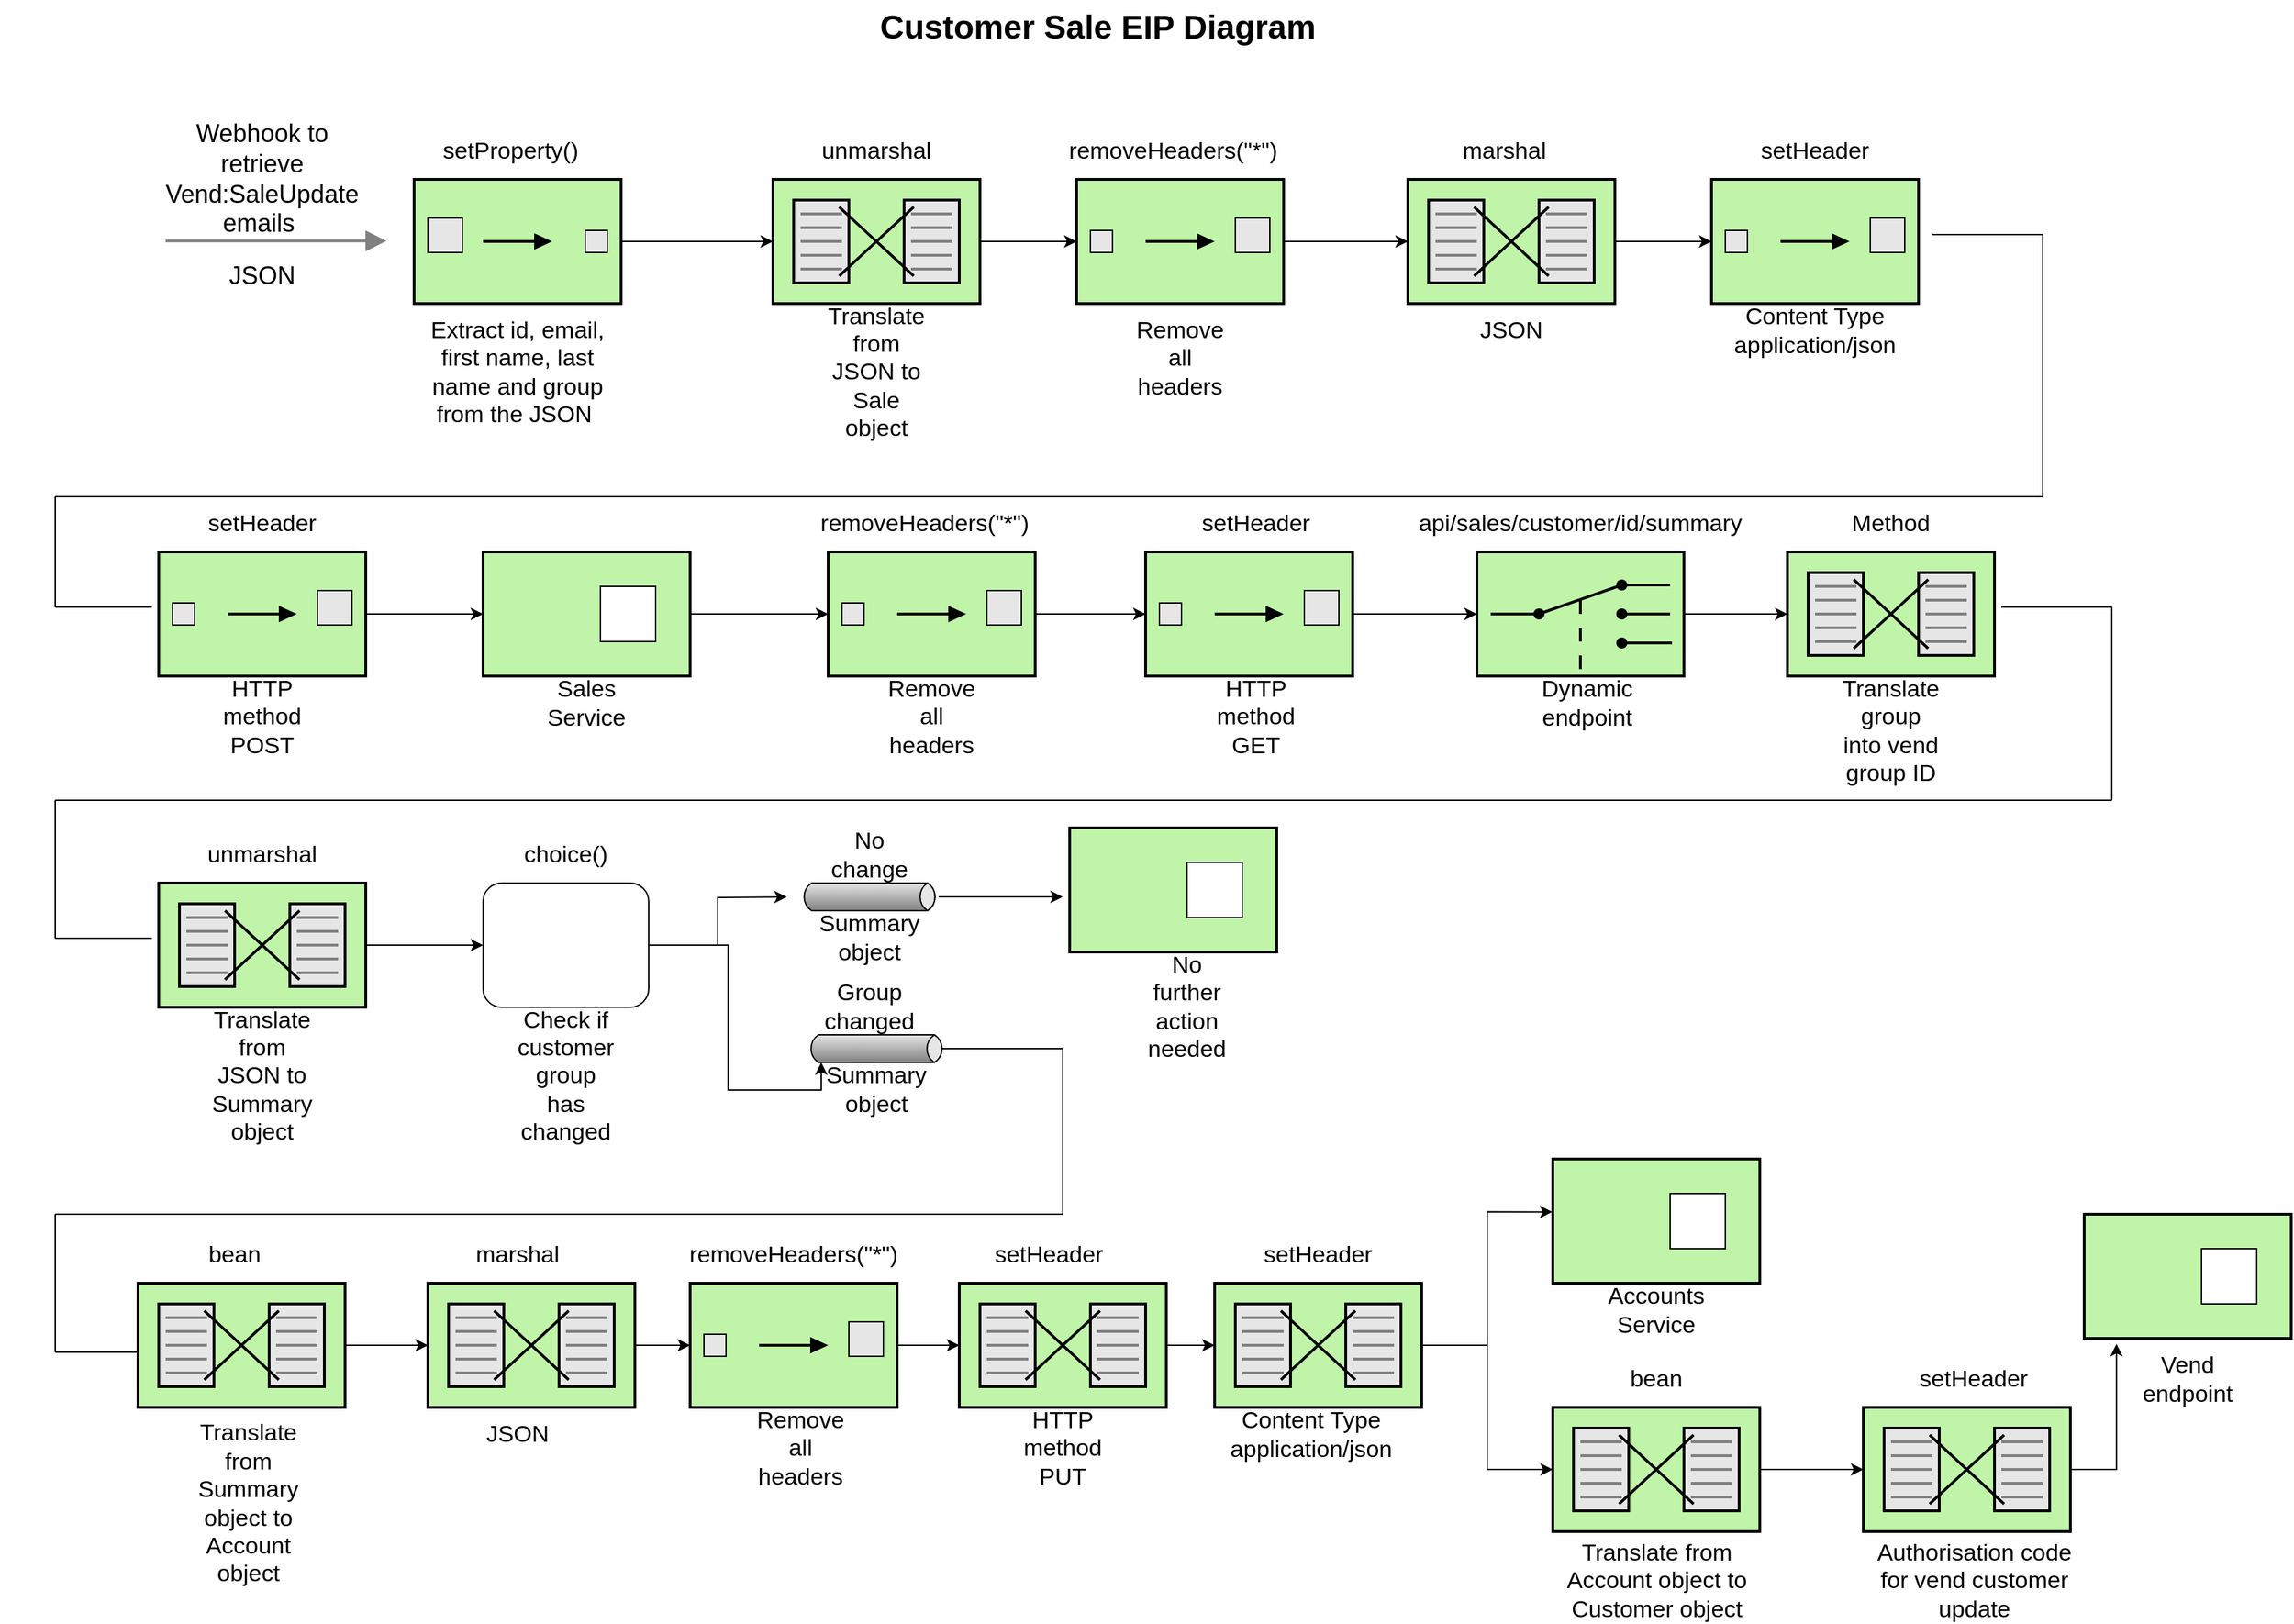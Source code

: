 <mxfile version="13.1.3" type="device"><diagram name="Page-1" id="74b105a0-9070-1c63-61bc-23e55f88626e"><mxGraphModel dx="1564" dy="874" grid="1" gridSize="10" guides="1" tooltips="1" connect="1" arrows="1" fold="1" page="1" pageScale="1.5" pageWidth="1169" pageHeight="826" background="none" math="0" shadow="0"><root><mxCell id="0" style=";html=1;"/><mxCell id="1" style=";html=1;" parent="0"/><mxCell id="10b056a9c633e61c-30" value="Customer Sale EIP Diagram" style="text;strokeColor=none;fillColor=none;html=1;fontSize=24;fontStyle=1;verticalAlign=middle;align=center;" parent="1" vertex="1"><mxGeometry x="80" y="40" width="1590" height="40" as="geometry"/></mxCell><mxCell id="W0YMcBErsmJxGQhz0_tE-1" value="" style="edgeStyle=none;html=1;strokeColor=#808080;endArrow=block;endSize=10;dashed=0;verticalAlign=bottom;strokeWidth=2;" edge="1" parent="1"><mxGeometry width="160" relative="1" as="geometry"><mxPoint x="200" y="214.58" as="sourcePoint"/><mxPoint x="360" y="214.58" as="targetPoint"/></mxGeometry></mxCell><mxCell id="W0YMcBErsmJxGQhz0_tE-2" value="&lt;span style=&quot;font-size: 18px&quot;&gt;Webhook to retrieve Vend:SaleUpdate emails&amp;nbsp;&lt;/span&gt;" style="text;html=1;strokeColor=none;fillColor=none;align=center;verticalAlign=middle;whiteSpace=wrap;rounded=0;" vertex="1" parent="1"><mxGeometry x="250" y="160" width="40" height="20" as="geometry"/></mxCell><mxCell id="W0YMcBErsmJxGQhz0_tE-3" value="&lt;font style=&quot;font-size: 18px&quot;&gt;JSON&lt;/font&gt;" style="text;html=1;strokeColor=none;fillColor=none;align=center;verticalAlign=middle;whiteSpace=wrap;rounded=0;" vertex="1" parent="1"><mxGeometry x="250" y="230" width="40" height="20" as="geometry"/></mxCell><mxCell id="W0YMcBErsmJxGQhz0_tE-8" style="edgeStyle=orthogonalEdgeStyle;rounded=0;orthogonalLoop=1;jettySize=auto;html=1;entryX=0;entryY=0.5;entryDx=0;entryDy=0;entryPerimeter=0;fontSize=14;" edge="1" parent="1" source="W0YMcBErsmJxGQhz0_tE-4" target="W0YMcBErsmJxGQhz0_tE-7"><mxGeometry relative="1" as="geometry"/></mxCell><mxCell id="W0YMcBErsmJxGQhz0_tE-4" value="" style="strokeWidth=2;outlineConnect=0;dashed=0;align=center;fontSize=8;fillColor=#c0f5a9;verticalLabelPosition=bottom;verticalAlign=top;shape=mxgraph.eip.content_filter;" vertex="1" parent="1"><mxGeometry x="380" y="170" width="150" height="90" as="geometry"/></mxCell><mxCell id="W0YMcBErsmJxGQhz0_tE-5" value="&lt;font style=&quot;font-size: 17px&quot;&gt;setProperty()&lt;/font&gt;" style="text;html=1;strokeColor=none;fillColor=none;align=center;verticalAlign=middle;whiteSpace=wrap;rounded=0;" vertex="1" parent="1"><mxGeometry x="430" y="140" width="40" height="20" as="geometry"/></mxCell><mxCell id="W0YMcBErsmJxGQhz0_tE-6" value="&lt;font style=&quot;font-size: 17px&quot;&gt;Extract id, email, first name, last name and group from the JSON&amp;nbsp;&lt;/font&gt;" style="text;html=1;strokeColor=none;fillColor=none;align=center;verticalAlign=middle;whiteSpace=wrap;rounded=0;fontSize=14;" vertex="1" parent="1"><mxGeometry x="390" y="290" width="130" height="40" as="geometry"/></mxCell><mxCell id="W0YMcBErsmJxGQhz0_tE-13" style="edgeStyle=orthogonalEdgeStyle;rounded=0;orthogonalLoop=1;jettySize=auto;html=1;entryX=0;entryY=0.5;entryDx=0;entryDy=0;entryPerimeter=0;fontSize=14;" edge="1" parent="1" source="W0YMcBErsmJxGQhz0_tE-7" target="W0YMcBErsmJxGQhz0_tE-12"><mxGeometry relative="1" as="geometry"/></mxCell><mxCell id="W0YMcBErsmJxGQhz0_tE-7" value="" style="strokeWidth=2;outlineConnect=0;dashed=0;align=center;fontSize=8;shape=mxgraph.eip.message_translator;fillColor=#c0f5a9;verticalLabelPosition=bottom;verticalAlign=top;" vertex="1" parent="1"><mxGeometry x="640" y="170" width="150" height="90" as="geometry"/></mxCell><mxCell id="W0YMcBErsmJxGQhz0_tE-9" value="&lt;font style=&quot;font-size: 17px&quot;&gt;unmarshal&lt;/font&gt;" style="text;html=1;strokeColor=none;fillColor=none;align=center;verticalAlign=middle;whiteSpace=wrap;rounded=0;fontSize=14;" vertex="1" parent="1"><mxGeometry x="695" y="140" width="40" height="20" as="geometry"/></mxCell><mxCell id="W0YMcBErsmJxGQhz0_tE-10" value="&lt;font style=&quot;font-size: 17px&quot;&gt;Translate from JSON to Sale object&lt;/font&gt;" style="text;html=1;strokeColor=none;fillColor=none;align=center;verticalAlign=middle;whiteSpace=wrap;rounded=0;fontSize=14;" vertex="1" parent="1"><mxGeometry x="695" y="300" width="40" height="20" as="geometry"/></mxCell><mxCell id="W0YMcBErsmJxGQhz0_tE-22" style="edgeStyle=orthogonalEdgeStyle;rounded=0;orthogonalLoop=1;jettySize=auto;html=1;entryX=0;entryY=0.5;entryDx=0;entryDy=0;entryPerimeter=0;fontSize=14;" edge="1" parent="1" source="W0YMcBErsmJxGQhz0_tE-12" target="W0YMcBErsmJxGQhz0_tE-21"><mxGeometry relative="1" as="geometry"/></mxCell><mxCell id="W0YMcBErsmJxGQhz0_tE-12" value="" style="strokeWidth=2;outlineConnect=0;dashed=0;align=center;fontSize=8;fillColor=#c0f5a9;verticalLabelPosition=bottom;verticalAlign=top;shape=mxgraph.eip.content_enricher;" vertex="1" parent="1"><mxGeometry x="860" y="170" width="150" height="90" as="geometry"/></mxCell><mxCell id="W0YMcBErsmJxGQhz0_tE-14" value="&lt;font style=&quot;font-size: 17px&quot;&gt;removeHeaders(&quot;*&quot;)&lt;/font&gt;" style="text;html=1;strokeColor=none;fillColor=none;align=center;verticalAlign=middle;whiteSpace=wrap;rounded=0;fontSize=14;" vertex="1" parent="1"><mxGeometry x="910" y="140" width="40" height="20" as="geometry"/></mxCell><mxCell id="W0YMcBErsmJxGQhz0_tE-15" value="&lt;font style=&quot;font-size: 17px&quot;&gt;Remove all headers&lt;/font&gt;" style="text;html=1;strokeColor=none;fillColor=none;align=center;verticalAlign=middle;whiteSpace=wrap;rounded=0;fontSize=14;" vertex="1" parent="1"><mxGeometry x="915" y="290" width="40" height="20" as="geometry"/></mxCell><mxCell id="W0YMcBErsmJxGQhz0_tE-26" style="edgeStyle=orthogonalEdgeStyle;rounded=0;orthogonalLoop=1;jettySize=auto;html=1;entryX=0;entryY=0.5;entryDx=0;entryDy=0;entryPerimeter=0;fontSize=14;" edge="1" parent="1" source="W0YMcBErsmJxGQhz0_tE-21" target="W0YMcBErsmJxGQhz0_tE-25"><mxGeometry relative="1" as="geometry"/></mxCell><mxCell id="W0YMcBErsmJxGQhz0_tE-21" value="" style="strokeWidth=2;outlineConnect=0;dashed=0;align=center;fontSize=8;shape=mxgraph.eip.message_translator;fillColor=#c0f5a9;verticalLabelPosition=bottom;verticalAlign=top;" vertex="1" parent="1"><mxGeometry x="1100" y="170" width="150" height="90" as="geometry"/></mxCell><mxCell id="W0YMcBErsmJxGQhz0_tE-23" value="&lt;font style=&quot;font-size: 17px&quot;&gt;marshal&lt;/font&gt;" style="text;html=1;strokeColor=none;fillColor=none;align=center;verticalAlign=middle;whiteSpace=wrap;rounded=0;fontSize=14;" vertex="1" parent="1"><mxGeometry x="1150" y="140" width="40" height="20" as="geometry"/></mxCell><mxCell id="W0YMcBErsmJxGQhz0_tE-24" value="&lt;font style=&quot;font-size: 17px&quot;&gt;JSON&lt;/font&gt;" style="text;html=1;strokeColor=none;fillColor=none;align=center;verticalAlign=middle;whiteSpace=wrap;rounded=0;fontSize=14;" vertex="1" parent="1"><mxGeometry x="1155" y="270" width="40" height="20" as="geometry"/></mxCell><mxCell id="W0YMcBErsmJxGQhz0_tE-25" value="" style="strokeWidth=2;outlineConnect=0;dashed=0;align=center;fontSize=8;fillColor=#c0f5a9;verticalLabelPosition=bottom;verticalAlign=top;shape=mxgraph.eip.content_enricher;" vertex="1" parent="1"><mxGeometry x="1320" y="170" width="150" height="90" as="geometry"/></mxCell><mxCell id="W0YMcBErsmJxGQhz0_tE-27" value="&lt;font style=&quot;font-size: 17px&quot;&gt;setHeader&lt;/font&gt;" style="text;html=1;strokeColor=none;fillColor=none;align=center;verticalAlign=middle;whiteSpace=wrap;rounded=0;fontSize=14;" vertex="1" parent="1"><mxGeometry x="1375" y="140" width="40" height="20" as="geometry"/></mxCell><mxCell id="W0YMcBErsmJxGQhz0_tE-28" value="Content Type application/json" style="text;html=1;strokeColor=none;fillColor=none;align=center;verticalAlign=middle;whiteSpace=wrap;rounded=0;fontSize=17;" vertex="1" parent="1"><mxGeometry x="1375" y="270" width="40" height="20" as="geometry"/></mxCell><mxCell id="W0YMcBErsmJxGQhz0_tE-45" style="edgeStyle=orthogonalEdgeStyle;rounded=0;orthogonalLoop=1;jettySize=auto;html=1;entryX=0;entryY=0.5;entryDx=0;entryDy=0;fontSize=17;" edge="1" parent="1" source="W0YMcBErsmJxGQhz0_tE-29" target="W0YMcBErsmJxGQhz0_tE-42"><mxGeometry relative="1" as="geometry"/></mxCell><mxCell id="W0YMcBErsmJxGQhz0_tE-29" value="" style="strokeWidth=2;outlineConnect=0;dashed=0;align=center;fontSize=8;fillColor=#c0f5a9;verticalLabelPosition=bottom;verticalAlign=top;shape=mxgraph.eip.content_enricher;" vertex="1" parent="1"><mxGeometry x="195" y="440" width="150" height="90" as="geometry"/></mxCell><mxCell id="W0YMcBErsmJxGQhz0_tE-34" value="" style="endArrow=none;html=1;fontSize=17;" edge="1" parent="1"><mxGeometry width="50" height="50" relative="1" as="geometry"><mxPoint x="1560" y="320" as="sourcePoint"/><mxPoint x="1560" y="210" as="targetPoint"/></mxGeometry></mxCell><mxCell id="W0YMcBErsmJxGQhz0_tE-35" value="" style="endArrow=none;html=1;fontSize=17;" edge="1" parent="1"><mxGeometry width="50" height="50" relative="1" as="geometry"><mxPoint x="1480" y="210" as="sourcePoint"/><mxPoint x="1560" y="210" as="targetPoint"/></mxGeometry></mxCell><mxCell id="W0YMcBErsmJxGQhz0_tE-36" value="" style="endArrow=none;html=1;fontSize=17;" edge="1" parent="1"><mxGeometry width="50" height="50" relative="1" as="geometry"><mxPoint x="1560" y="400" as="sourcePoint"/><mxPoint x="1560" y="320" as="targetPoint"/></mxGeometry></mxCell><mxCell id="W0YMcBErsmJxGQhz0_tE-37" value="" style="endArrow=none;html=1;fontSize=17;" edge="1" parent="1"><mxGeometry width="50" height="50" relative="1" as="geometry"><mxPoint x="120" y="400" as="sourcePoint"/><mxPoint x="1560" y="400" as="targetPoint"/></mxGeometry></mxCell><mxCell id="W0YMcBErsmJxGQhz0_tE-38" value="" style="endArrow=none;html=1;fontSize=17;" edge="1" parent="1"><mxGeometry width="50" height="50" relative="1" as="geometry"><mxPoint x="120" y="480" as="sourcePoint"/><mxPoint x="120" y="400" as="targetPoint"/></mxGeometry></mxCell><mxCell id="W0YMcBErsmJxGQhz0_tE-39" value="" style="endArrow=none;html=1;fontSize=17;" edge="1" parent="1"><mxGeometry width="50" height="50" relative="1" as="geometry"><mxPoint x="120" y="480" as="sourcePoint"/><mxPoint x="190" y="480" as="targetPoint"/></mxGeometry></mxCell><mxCell id="W0YMcBErsmJxGQhz0_tE-40" value="setHeader" style="text;html=1;strokeColor=none;fillColor=none;align=center;verticalAlign=middle;whiteSpace=wrap;rounded=0;fontSize=17;" vertex="1" parent="1"><mxGeometry x="250" y="410" width="40" height="20" as="geometry"/></mxCell><mxCell id="W0YMcBErsmJxGQhz0_tE-41" value="HTTP method POST" style="text;html=1;strokeColor=none;fillColor=none;align=center;verticalAlign=middle;whiteSpace=wrap;rounded=0;fontSize=17;" vertex="1" parent="1"><mxGeometry x="250" y="550" width="40" height="20" as="geometry"/></mxCell><mxCell id="W0YMcBErsmJxGQhz0_tE-51" style="edgeStyle=orthogonalEdgeStyle;rounded=0;orthogonalLoop=1;jettySize=auto;html=1;fontSize=17;" edge="1" parent="1" source="W0YMcBErsmJxGQhz0_tE-42" target="W0YMcBErsmJxGQhz0_tE-46"><mxGeometry relative="1" as="geometry"/></mxCell><mxCell id="W0YMcBErsmJxGQhz0_tE-42" value="" style="strokeWidth=2;dashed=0;align=center;fontSize=8;shape=rect;verticalLabelPosition=bottom;verticalAlign=top;fillColor=#c0f5a9;" vertex="1" parent="1"><mxGeometry x="430" y="440" width="150" height="90" as="geometry"/></mxCell><mxCell id="W0YMcBErsmJxGQhz0_tE-43" value="" style="strokeWidth=1;dashed=0;align=center;fontSize=8;shape=rect;" vertex="1" parent="W0YMcBErsmJxGQhz0_tE-42"><mxGeometry x="85" y="25" width="40" height="40" as="geometry"/></mxCell><mxCell id="W0YMcBErsmJxGQhz0_tE-44" value="&lt;font style=&quot;font-size: 17px&quot;&gt;Sales Service&lt;/font&gt;" style="text;html=1;strokeColor=none;fillColor=none;align=center;verticalAlign=middle;whiteSpace=wrap;rounded=0;fontSize=17;" vertex="1" parent="1"><mxGeometry x="485" y="540" width="40" height="20" as="geometry"/></mxCell><mxCell id="W0YMcBErsmJxGQhz0_tE-53" style="edgeStyle=orthogonalEdgeStyle;rounded=0;orthogonalLoop=1;jettySize=auto;html=1;entryX=0;entryY=0.5;entryDx=0;entryDy=0;entryPerimeter=0;fontSize=17;" edge="1" parent="1" source="W0YMcBErsmJxGQhz0_tE-46" target="W0YMcBErsmJxGQhz0_tE-52"><mxGeometry relative="1" as="geometry"/></mxCell><mxCell id="W0YMcBErsmJxGQhz0_tE-46" value="" style="strokeWidth=2;outlineConnect=0;dashed=0;align=center;fontSize=8;fillColor=#c0f5a9;verticalLabelPosition=bottom;verticalAlign=top;shape=mxgraph.eip.content_enricher;" vertex="1" parent="1"><mxGeometry x="680" y="440" width="150" height="90" as="geometry"/></mxCell><mxCell id="W0YMcBErsmJxGQhz0_tE-47" value="&lt;font style=&quot;font-size: 17px&quot;&gt;Remove all headers&lt;/font&gt;" style="text;html=1;strokeColor=none;fillColor=none;align=center;verticalAlign=middle;whiteSpace=wrap;rounded=0;fontSize=14;" vertex="1" parent="1"><mxGeometry x="735" y="550" width="40" height="20" as="geometry"/></mxCell><mxCell id="W0YMcBErsmJxGQhz0_tE-50" value="&lt;font style=&quot;font-size: 17px&quot;&gt;removeHeaders(&quot;*&quot;)&lt;/font&gt;" style="text;html=1;strokeColor=none;fillColor=none;align=center;verticalAlign=middle;whiteSpace=wrap;rounded=0;fontSize=14;" vertex="1" parent="1"><mxGeometry x="730" y="410" width="40" height="20" as="geometry"/></mxCell><mxCell id="W0YMcBErsmJxGQhz0_tE-57" style="edgeStyle=orthogonalEdgeStyle;rounded=0;orthogonalLoop=1;jettySize=auto;html=1;entryX=0;entryY=0.5;entryDx=0;entryDy=0;entryPerimeter=0;fontSize=17;" edge="1" parent="1" source="W0YMcBErsmJxGQhz0_tE-52" target="W0YMcBErsmJxGQhz0_tE-56"><mxGeometry relative="1" as="geometry"/></mxCell><mxCell id="W0YMcBErsmJxGQhz0_tE-52" value="" style="strokeWidth=2;outlineConnect=0;dashed=0;align=center;fontSize=8;fillColor=#c0f5a9;verticalLabelPosition=bottom;verticalAlign=top;shape=mxgraph.eip.content_enricher;" vertex="1" parent="1"><mxGeometry x="910" y="440" width="150" height="90" as="geometry"/></mxCell><mxCell id="W0YMcBErsmJxGQhz0_tE-54" value="setHeader" style="text;html=1;strokeColor=none;fillColor=none;align=center;verticalAlign=middle;whiteSpace=wrap;rounded=0;fontSize=17;" vertex="1" parent="1"><mxGeometry x="970" y="410" width="40" height="20" as="geometry"/></mxCell><mxCell id="W0YMcBErsmJxGQhz0_tE-55" value="HTTP method GET" style="text;html=1;strokeColor=none;fillColor=none;align=center;verticalAlign=middle;whiteSpace=wrap;rounded=0;fontSize=17;" vertex="1" parent="1"><mxGeometry x="970" y="550" width="40" height="20" as="geometry"/></mxCell><mxCell id="W0YMcBErsmJxGQhz0_tE-61" style="edgeStyle=orthogonalEdgeStyle;rounded=0;orthogonalLoop=1;jettySize=auto;html=1;entryX=0;entryY=0.5;entryDx=0;entryDy=0;entryPerimeter=0;fontSize=17;" edge="1" parent="1" source="W0YMcBErsmJxGQhz0_tE-56" target="W0YMcBErsmJxGQhz0_tE-60"><mxGeometry relative="1" as="geometry"/></mxCell><mxCell id="W0YMcBErsmJxGQhz0_tE-56" value="" style="strokeWidth=2;outlineConnect=0;dashed=0;align=center;fontSize=8;fillColor=#c0f5a9;verticalLabelPosition=bottom;verticalAlign=top;shape=mxgraph.eip.dynamic_router;" vertex="1" parent="1"><mxGeometry x="1150" y="440" width="150" height="90" as="geometry"/></mxCell><mxCell id="W0YMcBErsmJxGQhz0_tE-58" value="&lt;font style=&quot;font-size: 17px&quot;&gt;Dynamic endpoint&lt;/font&gt;" style="text;html=1;strokeColor=none;fillColor=none;align=center;verticalAlign=middle;whiteSpace=wrap;rounded=0;fontSize=17;" vertex="1" parent="1"><mxGeometry x="1210" y="540" width="40" height="20" as="geometry"/></mxCell><mxCell id="W0YMcBErsmJxGQhz0_tE-59" value="api/sales/customer/id/summary" style="text;html=1;strokeColor=none;fillColor=none;align=center;verticalAlign=middle;whiteSpace=wrap;rounded=0;fontSize=17;" vertex="1" parent="1"><mxGeometry x="1205" y="410" width="40" height="20" as="geometry"/></mxCell><mxCell id="W0YMcBErsmJxGQhz0_tE-60" value="" style="strokeWidth=2;outlineConnect=0;dashed=0;align=center;fontSize=8;shape=mxgraph.eip.message_translator;fillColor=#c0f5a9;verticalLabelPosition=bottom;verticalAlign=top;" vertex="1" parent="1"><mxGeometry x="1375" y="440" width="150" height="90" as="geometry"/></mxCell><mxCell id="W0YMcBErsmJxGQhz0_tE-62" value="Method" style="text;html=1;strokeColor=none;fillColor=none;align=center;verticalAlign=middle;whiteSpace=wrap;rounded=0;fontSize=17;" vertex="1" parent="1"><mxGeometry x="1430" y="410" width="40" height="20" as="geometry"/></mxCell><mxCell id="W0YMcBErsmJxGQhz0_tE-63" value="Translate group into vend group ID" style="text;html=1;strokeColor=none;fillColor=none;align=center;verticalAlign=middle;whiteSpace=wrap;rounded=0;fontSize=17;" vertex="1" parent="1"><mxGeometry x="1430" y="560" width="40" height="20" as="geometry"/></mxCell><mxCell id="W0YMcBErsmJxGQhz0_tE-76" style="edgeStyle=orthogonalEdgeStyle;rounded=0;orthogonalLoop=1;jettySize=auto;html=1;entryX=0;entryY=0.5;entryDx=0;entryDy=0;fontSize=17;" edge="1" parent="1" source="W0YMcBErsmJxGQhz0_tE-64" target="W0YMcBErsmJxGQhz0_tE-73"><mxGeometry relative="1" as="geometry"/></mxCell><mxCell id="W0YMcBErsmJxGQhz0_tE-64" value="" style="strokeWidth=2;outlineConnect=0;dashed=0;align=center;fontSize=8;shape=mxgraph.eip.message_translator;fillColor=#c0f5a9;verticalLabelPosition=bottom;verticalAlign=top;" vertex="1" parent="1"><mxGeometry x="195" y="680" width="150" height="90" as="geometry"/></mxCell><mxCell id="W0YMcBErsmJxGQhz0_tE-66" value="unmarshal" style="text;html=1;strokeColor=none;fillColor=none;align=center;verticalAlign=middle;whiteSpace=wrap;rounded=0;fontSize=17;" vertex="1" parent="1"><mxGeometry x="250" y="650" width="40" height="20" as="geometry"/></mxCell><mxCell id="W0YMcBErsmJxGQhz0_tE-67" value="" style="endArrow=none;html=1;fontSize=17;" edge="1" parent="1"><mxGeometry width="50" height="50" relative="1" as="geometry"><mxPoint x="1530" y="480" as="sourcePoint"/><mxPoint x="1610" y="480" as="targetPoint"/></mxGeometry></mxCell><mxCell id="W0YMcBErsmJxGQhz0_tE-68" value="" style="endArrow=none;html=1;fontSize=17;" edge="1" parent="1"><mxGeometry width="50" height="50" relative="1" as="geometry"><mxPoint x="1610" y="620" as="sourcePoint"/><mxPoint x="1610" y="480" as="targetPoint"/></mxGeometry></mxCell><mxCell id="W0YMcBErsmJxGQhz0_tE-69" value="" style="endArrow=none;html=1;fontSize=17;" edge="1" parent="1"><mxGeometry width="50" height="50" relative="1" as="geometry"><mxPoint x="120" y="620" as="sourcePoint"/><mxPoint x="1610" y="620" as="targetPoint"/></mxGeometry></mxCell><mxCell id="W0YMcBErsmJxGQhz0_tE-70" value="" style="endArrow=none;html=1;fontSize=17;" edge="1" parent="1"><mxGeometry width="50" height="50" relative="1" as="geometry"><mxPoint x="120" y="720" as="sourcePoint"/><mxPoint x="120" y="620" as="targetPoint"/></mxGeometry></mxCell><mxCell id="W0YMcBErsmJxGQhz0_tE-71" value="" style="endArrow=none;html=1;fontSize=17;" edge="1" parent="1"><mxGeometry width="50" height="50" relative="1" as="geometry"><mxPoint x="120" y="720" as="sourcePoint"/><mxPoint x="190" y="720" as="targetPoint"/></mxGeometry></mxCell><mxCell id="W0YMcBErsmJxGQhz0_tE-72" value="Translate from JSON to Summary object" style="text;html=1;strokeColor=none;fillColor=none;align=center;verticalAlign=middle;whiteSpace=wrap;rounded=0;fontSize=17;" vertex="1" parent="1"><mxGeometry x="250" y="810" width="40" height="20" as="geometry"/></mxCell><mxCell id="W0YMcBErsmJxGQhz0_tE-82" style="edgeStyle=orthogonalEdgeStyle;rounded=0;orthogonalLoop=1;jettySize=auto;html=1;fontSize=17;" edge="1" parent="1" source="W0YMcBErsmJxGQhz0_tE-73"><mxGeometry relative="1" as="geometry"><mxPoint x="650" y="690" as="targetPoint"/></mxGeometry></mxCell><mxCell id="W0YMcBErsmJxGQhz0_tE-96" style="edgeStyle=orthogonalEdgeStyle;rounded=0;orthogonalLoop=1;jettySize=auto;html=1;entryX=0;entryY=1;entryDx=10;entryDy=0;entryPerimeter=0;fontSize=17;" edge="1" parent="1" source="W0YMcBErsmJxGQhz0_tE-73" target="W0YMcBErsmJxGQhz0_tE-92"><mxGeometry relative="1" as="geometry"/></mxCell><mxCell id="W0YMcBErsmJxGQhz0_tE-73" value="" style="rounded=1;whiteSpace=wrap;html=1;fontSize=17;" vertex="1" parent="1"><mxGeometry x="430" y="680" width="120" height="90" as="geometry"/></mxCell><mxCell id="W0YMcBErsmJxGQhz0_tE-74" value="choice()" style="text;html=1;strokeColor=none;fillColor=none;align=center;verticalAlign=middle;whiteSpace=wrap;rounded=0;fontSize=17;" vertex="1" parent="1"><mxGeometry x="470" y="650" width="40" height="20" as="geometry"/></mxCell><mxCell id="W0YMcBErsmJxGQhz0_tE-75" value="Check if customer group has changed" style="text;html=1;strokeColor=none;fillColor=none;align=center;verticalAlign=middle;whiteSpace=wrap;rounded=0;fontSize=17;" vertex="1" parent="1"><mxGeometry x="470" y="810" width="40" height="20" as="geometry"/></mxCell><mxCell id="W0YMcBErsmJxGQhz0_tE-103" style="edgeStyle=orthogonalEdgeStyle;rounded=0;orthogonalLoop=1;jettySize=auto;html=1;entryX=0;entryY=0.5;entryDx=0;entryDy=0;entryPerimeter=0;fontSize=17;" edge="1" parent="1" source="W0YMcBErsmJxGQhz0_tE-77" target="W0YMcBErsmJxGQhz0_tE-102"><mxGeometry relative="1" as="geometry"/></mxCell><mxCell id="W0YMcBErsmJxGQhz0_tE-77" value="" style="strokeWidth=2;outlineConnect=0;dashed=0;align=center;fontSize=8;shape=mxgraph.eip.message_translator;fillColor=#c0f5a9;verticalLabelPosition=bottom;verticalAlign=top;" vertex="1" parent="1"><mxGeometry x="180" y="970" width="150" height="90" as="geometry"/></mxCell><mxCell id="W0YMcBErsmJxGQhz0_tE-78" value="bean" style="text;html=1;strokeColor=none;fillColor=none;align=center;verticalAlign=middle;whiteSpace=wrap;rounded=0;fontSize=17;" vertex="1" parent="1"><mxGeometry x="230" y="940" width="40" height="20" as="geometry"/></mxCell><mxCell id="W0YMcBErsmJxGQhz0_tE-80" value="Translate from Summary object to Account object" style="text;html=1;strokeColor=none;fillColor=none;align=center;verticalAlign=middle;whiteSpace=wrap;rounded=0;fontSize=17;" vertex="1" parent="1"><mxGeometry x="240" y="1120" width="40" height="20" as="geometry"/></mxCell><mxCell id="W0YMcBErsmJxGQhz0_tE-87" style="edgeStyle=orthogonalEdgeStyle;rounded=0;orthogonalLoop=1;jettySize=auto;html=1;fontSize=17;" edge="1" parent="1" source="W0YMcBErsmJxGQhz0_tE-81"><mxGeometry relative="1" as="geometry"><mxPoint x="850" y="690" as="targetPoint"/></mxGeometry></mxCell><mxCell id="W0YMcBErsmJxGQhz0_tE-81" value="" style="strokeWidth=1;outlineConnect=0;dashed=0;align=center;fontSize=8;shape=mxgraph.eip.messageChannel;html=1;verticalLabelPosition=bottom;verticalAlign=top;" vertex="1" parent="1"><mxGeometry x="660" y="680" width="100" height="20" as="geometry"/></mxCell><mxCell id="W0YMcBErsmJxGQhz0_tE-83" value="No change" style="text;html=1;strokeColor=none;fillColor=none;align=center;verticalAlign=middle;whiteSpace=wrap;rounded=0;fontSize=17;" vertex="1" parent="1"><mxGeometry x="690" y="650" width="40" height="20" as="geometry"/></mxCell><mxCell id="W0YMcBErsmJxGQhz0_tE-84" value="Summary object" style="text;html=1;strokeColor=none;fillColor=none;align=center;verticalAlign=middle;whiteSpace=wrap;rounded=0;fontSize=17;" vertex="1" parent="1"><mxGeometry x="690" y="710" width="40" height="20" as="geometry"/></mxCell><mxCell id="W0YMcBErsmJxGQhz0_tE-85" value="" style="strokeWidth=2;dashed=0;align=center;fontSize=8;shape=rect;verticalLabelPosition=bottom;verticalAlign=top;fillColor=#c0f5a9;" vertex="1" parent="1"><mxGeometry x="855" y="640" width="150" height="90" as="geometry"/></mxCell><mxCell id="W0YMcBErsmJxGQhz0_tE-86" value="" style="strokeWidth=1;dashed=0;align=center;fontSize=8;shape=rect;" vertex="1" parent="W0YMcBErsmJxGQhz0_tE-85"><mxGeometry x="85" y="25" width="40" height="40" as="geometry"/></mxCell><mxCell id="W0YMcBErsmJxGQhz0_tE-88" value="No further action needed" style="text;html=1;strokeColor=none;fillColor=none;align=center;verticalAlign=middle;whiteSpace=wrap;rounded=0;fontSize=17;" vertex="1" parent="1"><mxGeometry x="920" y="760" width="40" height="20" as="geometry"/></mxCell><mxCell id="W0YMcBErsmJxGQhz0_tE-92" value="" style="strokeWidth=1;outlineConnect=0;dashed=0;align=center;fontSize=8;shape=mxgraph.eip.messageChannel;html=1;verticalLabelPosition=bottom;verticalAlign=top;" vertex="1" parent="1"><mxGeometry x="665" y="790" width="100" height="20" as="geometry"/></mxCell><mxCell id="W0YMcBErsmJxGQhz0_tE-93" value="Group changed" style="text;html=1;strokeColor=none;fillColor=none;align=center;verticalAlign=middle;whiteSpace=wrap;rounded=0;fontSize=17;" vertex="1" parent="1"><mxGeometry x="690" y="760" width="40" height="20" as="geometry"/></mxCell><mxCell id="W0YMcBErsmJxGQhz0_tE-95" value="Summary object" style="text;html=1;strokeColor=none;fillColor=none;align=center;verticalAlign=middle;whiteSpace=wrap;rounded=0;fontSize=17;" vertex="1" parent="1"><mxGeometry x="695" y="820" width="40" height="20" as="geometry"/></mxCell><mxCell id="W0YMcBErsmJxGQhz0_tE-97" value="" style="endArrow=none;html=1;fontSize=17;exitX=1;exitY=0.5;exitDx=-2.7;exitDy=0;exitPerimeter=0;" edge="1" parent="1" source="W0YMcBErsmJxGQhz0_tE-92"><mxGeometry width="50" height="50" relative="1" as="geometry"><mxPoint x="770" y="810" as="sourcePoint"/><mxPoint x="850" y="800" as="targetPoint"/></mxGeometry></mxCell><mxCell id="W0YMcBErsmJxGQhz0_tE-98" value="" style="endArrow=none;html=1;fontSize=17;" edge="1" parent="1"><mxGeometry width="50" height="50" relative="1" as="geometry"><mxPoint x="850" y="920" as="sourcePoint"/><mxPoint x="850" y="800" as="targetPoint"/></mxGeometry></mxCell><mxCell id="W0YMcBErsmJxGQhz0_tE-99" value="" style="endArrow=none;html=1;fontSize=17;" edge="1" parent="1"><mxGeometry width="50" height="50" relative="1" as="geometry"><mxPoint x="120" y="920" as="sourcePoint"/><mxPoint x="850" y="920" as="targetPoint"/></mxGeometry></mxCell><mxCell id="W0YMcBErsmJxGQhz0_tE-100" value="" style="endArrow=none;html=1;fontSize=17;" edge="1" parent="1"><mxGeometry width="50" height="50" relative="1" as="geometry"><mxPoint x="120" y="1020" as="sourcePoint"/><mxPoint x="120" y="920" as="targetPoint"/></mxGeometry></mxCell><mxCell id="W0YMcBErsmJxGQhz0_tE-101" value="" style="endArrow=none;html=1;fontSize=17;" edge="1" parent="1"><mxGeometry width="50" height="50" relative="1" as="geometry"><mxPoint x="120" y="1020" as="sourcePoint"/><mxPoint x="180" y="1020" as="targetPoint"/></mxGeometry></mxCell><mxCell id="W0YMcBErsmJxGQhz0_tE-107" style="edgeStyle=orthogonalEdgeStyle;rounded=0;orthogonalLoop=1;jettySize=auto;html=1;entryX=0;entryY=0.5;entryDx=0;entryDy=0;entryPerimeter=0;fontSize=17;" edge="1" parent="1" source="W0YMcBErsmJxGQhz0_tE-102" target="W0YMcBErsmJxGQhz0_tE-106"><mxGeometry relative="1" as="geometry"/></mxCell><mxCell id="W0YMcBErsmJxGQhz0_tE-102" value="" style="strokeWidth=2;outlineConnect=0;dashed=0;align=center;fontSize=8;shape=mxgraph.eip.message_translator;fillColor=#c0f5a9;verticalLabelPosition=bottom;verticalAlign=top;" vertex="1" parent="1"><mxGeometry x="390" y="970" width="150" height="90" as="geometry"/></mxCell><mxCell id="W0YMcBErsmJxGQhz0_tE-104" value="marshal" style="text;html=1;strokeColor=none;fillColor=none;align=center;verticalAlign=middle;whiteSpace=wrap;rounded=0;fontSize=17;" vertex="1" parent="1"><mxGeometry x="435" y="940" width="40" height="20" as="geometry"/></mxCell><mxCell id="W0YMcBErsmJxGQhz0_tE-105" value="JSON" style="text;html=1;strokeColor=none;fillColor=none;align=center;verticalAlign=middle;whiteSpace=wrap;rounded=0;fontSize=17;" vertex="1" parent="1"><mxGeometry x="435" y="1070" width="40" height="20" as="geometry"/></mxCell><mxCell id="W0YMcBErsmJxGQhz0_tE-112" style="edgeStyle=orthogonalEdgeStyle;rounded=0;orthogonalLoop=1;jettySize=auto;html=1;entryX=0;entryY=0.5;entryDx=0;entryDy=0;entryPerimeter=0;fontSize=17;" edge="1" parent="1" source="W0YMcBErsmJxGQhz0_tE-106" target="W0YMcBErsmJxGQhz0_tE-110"><mxGeometry relative="1" as="geometry"/></mxCell><mxCell id="W0YMcBErsmJxGQhz0_tE-106" value="" style="strokeWidth=2;outlineConnect=0;dashed=0;align=center;fontSize=8;fillColor=#c0f5a9;verticalLabelPosition=bottom;verticalAlign=top;shape=mxgraph.eip.content_enricher;" vertex="1" parent="1"><mxGeometry x="580" y="970" width="150" height="90" as="geometry"/></mxCell><mxCell id="W0YMcBErsmJxGQhz0_tE-108" value="removeHeaders(&quot;*&quot;)" style="text;html=1;strokeColor=none;fillColor=none;align=center;verticalAlign=middle;whiteSpace=wrap;rounded=0;fontSize=17;" vertex="1" parent="1"><mxGeometry x="635" y="940" width="40" height="20" as="geometry"/></mxCell><mxCell id="W0YMcBErsmJxGQhz0_tE-109" value="Remove all headers" style="text;html=1;strokeColor=none;fillColor=none;align=center;verticalAlign=middle;whiteSpace=wrap;rounded=0;fontSize=17;" vertex="1" parent="1"><mxGeometry x="640" y="1080" width="40" height="20" as="geometry"/></mxCell><mxCell id="W0YMcBErsmJxGQhz0_tE-115" style="edgeStyle=orthogonalEdgeStyle;rounded=0;orthogonalLoop=1;jettySize=auto;html=1;entryX=0;entryY=0.5;entryDx=0;entryDy=0;entryPerimeter=0;fontSize=17;" edge="1" parent="1" source="W0YMcBErsmJxGQhz0_tE-110" target="W0YMcBErsmJxGQhz0_tE-114"><mxGeometry relative="1" as="geometry"/></mxCell><mxCell id="W0YMcBErsmJxGQhz0_tE-110" value="" style="strokeWidth=2;outlineConnect=0;dashed=0;align=center;fontSize=8;shape=mxgraph.eip.message_translator;fillColor=#c0f5a9;verticalLabelPosition=bottom;verticalAlign=top;" vertex="1" parent="1"><mxGeometry x="775" y="970" width="150" height="90" as="geometry"/></mxCell><mxCell id="W0YMcBErsmJxGQhz0_tE-111" value="setHeader" style="text;html=1;strokeColor=none;fillColor=none;align=center;verticalAlign=middle;whiteSpace=wrap;rounded=0;fontSize=17;" vertex="1" parent="1"><mxGeometry x="820" y="940" width="40" height="20" as="geometry"/></mxCell><mxCell id="W0YMcBErsmJxGQhz0_tE-113" value="HTTP method PUT" style="text;html=1;strokeColor=none;fillColor=none;align=center;verticalAlign=middle;whiteSpace=wrap;rounded=0;fontSize=17;" vertex="1" parent="1"><mxGeometry x="830" y="1080" width="40" height="20" as="geometry"/></mxCell><mxCell id="W0YMcBErsmJxGQhz0_tE-121" style="edgeStyle=orthogonalEdgeStyle;rounded=0;orthogonalLoop=1;jettySize=auto;html=1;entryX=-0.002;entryY=0.426;entryDx=0;entryDy=0;entryPerimeter=0;fontSize=17;" edge="1" parent="1" source="W0YMcBErsmJxGQhz0_tE-114" target="W0YMcBErsmJxGQhz0_tE-119"><mxGeometry relative="1" as="geometry"/></mxCell><mxCell id="W0YMcBErsmJxGQhz0_tE-125" style="edgeStyle=orthogonalEdgeStyle;rounded=0;orthogonalLoop=1;jettySize=auto;html=1;entryX=0;entryY=0.5;entryDx=0;entryDy=0;entryPerimeter=0;fontSize=17;" edge="1" parent="1" source="W0YMcBErsmJxGQhz0_tE-114" target="W0YMcBErsmJxGQhz0_tE-123"><mxGeometry relative="1" as="geometry"/></mxCell><mxCell id="W0YMcBErsmJxGQhz0_tE-114" value="" style="strokeWidth=2;outlineConnect=0;dashed=0;align=center;fontSize=8;shape=mxgraph.eip.message_translator;fillColor=#c0f5a9;verticalLabelPosition=bottom;verticalAlign=top;" vertex="1" parent="1"><mxGeometry x="960" y="970" width="150" height="90" as="geometry"/></mxCell><mxCell id="W0YMcBErsmJxGQhz0_tE-116" value="setHeader" style="text;html=1;strokeColor=none;fillColor=none;align=center;verticalAlign=middle;whiteSpace=wrap;rounded=0;fontSize=17;" vertex="1" parent="1"><mxGeometry x="1015" y="940" width="40" height="20" as="geometry"/></mxCell><mxCell id="W0YMcBErsmJxGQhz0_tE-117" value="Content Type application/json" style="text;html=1;strokeColor=none;fillColor=none;align=center;verticalAlign=middle;whiteSpace=wrap;rounded=0;fontSize=17;" vertex="1" parent="1"><mxGeometry x="1010" y="1070" width="40" height="20" as="geometry"/></mxCell><mxCell id="W0YMcBErsmJxGQhz0_tE-119" value="" style="strokeWidth=2;dashed=0;align=center;fontSize=8;shape=rect;verticalLabelPosition=bottom;verticalAlign=top;fillColor=#c0f5a9;" vertex="1" parent="1"><mxGeometry x="1205" y="880" width="150" height="90" as="geometry"/></mxCell><mxCell id="W0YMcBErsmJxGQhz0_tE-120" value="" style="strokeWidth=1;dashed=0;align=center;fontSize=8;shape=rect;" vertex="1" parent="W0YMcBErsmJxGQhz0_tE-119"><mxGeometry x="85" y="25" width="40" height="40" as="geometry"/></mxCell><mxCell id="W0YMcBErsmJxGQhz0_tE-122" value="Accounts Service" style="text;html=1;strokeColor=none;fillColor=none;align=center;verticalAlign=middle;whiteSpace=wrap;rounded=0;fontSize=17;" vertex="1" parent="1"><mxGeometry x="1260" y="980" width="40" height="20" as="geometry"/></mxCell><mxCell id="W0YMcBErsmJxGQhz0_tE-130" style="edgeStyle=orthogonalEdgeStyle;rounded=0;orthogonalLoop=1;jettySize=auto;html=1;fontSize=17;" edge="1" parent="1" source="W0YMcBErsmJxGQhz0_tE-123" target="W0YMcBErsmJxGQhz0_tE-129"><mxGeometry relative="1" as="geometry"/></mxCell><mxCell id="W0YMcBErsmJxGQhz0_tE-123" value="" style="strokeWidth=2;outlineConnect=0;dashed=0;align=center;fontSize=8;shape=mxgraph.eip.message_translator;fillColor=#c0f5a9;verticalLabelPosition=bottom;verticalAlign=top;" vertex="1" parent="1"><mxGeometry x="1205" y="1060" width="150" height="90" as="geometry"/></mxCell><mxCell id="W0YMcBErsmJxGQhz0_tE-124" value="bean" style="text;html=1;strokeColor=none;fillColor=none;align=center;verticalAlign=middle;whiteSpace=wrap;rounded=0;fontSize=17;" vertex="1" parent="1"><mxGeometry x="1260" y="1030" width="40" height="20" as="geometry"/></mxCell><mxCell id="W0YMcBErsmJxGQhz0_tE-126" value="Translate from Account object to Customer object" style="text;html=1;strokeColor=none;fillColor=none;align=center;verticalAlign=middle;whiteSpace=wrap;rounded=0;fontSize=17;" vertex="1" parent="1"><mxGeometry x="1202.5" y="1180" width="155" height="11" as="geometry"/></mxCell><mxCell id="W0YMcBErsmJxGQhz0_tE-139" style="edgeStyle=orthogonalEdgeStyle;rounded=0;orthogonalLoop=1;jettySize=auto;html=1;entryX=0.156;entryY=1.044;entryDx=0;entryDy=0;entryPerimeter=0;fontSize=17;" edge="1" parent="1" source="W0YMcBErsmJxGQhz0_tE-129" target="W0YMcBErsmJxGQhz0_tE-136"><mxGeometry relative="1" as="geometry"/></mxCell><mxCell id="W0YMcBErsmJxGQhz0_tE-129" value="" style="strokeWidth=2;outlineConnect=0;dashed=0;align=center;fontSize=8;shape=mxgraph.eip.message_translator;fillColor=#c0f5a9;verticalLabelPosition=bottom;verticalAlign=top;" vertex="1" parent="1"><mxGeometry x="1430" y="1060" width="150" height="90" as="geometry"/></mxCell><mxCell id="W0YMcBErsmJxGQhz0_tE-131" value="setHeader" style="text;html=1;strokeColor=none;fillColor=none;align=center;verticalAlign=middle;whiteSpace=wrap;rounded=0;fontSize=17;" vertex="1" parent="1"><mxGeometry x="1490" y="1030" width="40" height="20" as="geometry"/></mxCell><mxCell id="W0YMcBErsmJxGQhz0_tE-135" value="Authorisation code for vend customer update" style="text;html=1;strokeColor=none;fillColor=none;align=center;verticalAlign=middle;whiteSpace=wrap;rounded=0;fontSize=17;" vertex="1" parent="1"><mxGeometry x="1437.5" y="1165.5" width="145" height="40" as="geometry"/></mxCell><mxCell id="W0YMcBErsmJxGQhz0_tE-136" value="" style="strokeWidth=2;dashed=0;align=center;fontSize=8;shape=rect;verticalLabelPosition=bottom;verticalAlign=top;fillColor=#c0f5a9;" vertex="1" parent="1"><mxGeometry x="1590" y="920" width="150" height="90" as="geometry"/></mxCell><mxCell id="W0YMcBErsmJxGQhz0_tE-137" value="" style="strokeWidth=1;dashed=0;align=center;fontSize=8;shape=rect;" vertex="1" parent="W0YMcBErsmJxGQhz0_tE-136"><mxGeometry x="85" y="25" width="40" height="40" as="geometry"/></mxCell><mxCell id="W0YMcBErsmJxGQhz0_tE-138" value="Vend endpoint" style="text;html=1;strokeColor=none;fillColor=none;align=center;verticalAlign=middle;whiteSpace=wrap;rounded=0;fontSize=17;" vertex="1" parent="1"><mxGeometry x="1645" y="1030" width="40" height="20" as="geometry"/></mxCell></root></mxGraphModel></diagram></mxfile>